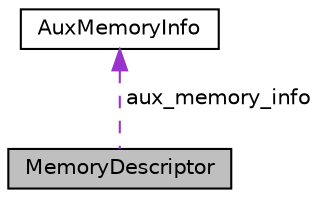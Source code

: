 digraph "MemoryDescriptor"
{
 // LATEX_PDF_SIZE
  edge [fontname="Helvetica",fontsize="10",labelfontname="Helvetica",labelfontsize="10"];
  node [fontname="Helvetica",fontsize="10",shape=record];
  Node1 [label="MemoryDescriptor",height=0.2,width=0.4,color="black", fillcolor="grey75", style="filled", fontcolor="black",tooltip="Descriptor of a workload tensor memory."];
  Node2 -> Node1 [dir="back",color="darkorchid3",fontsize="10",style="dashed",label=" aux_memory_info" ,fontname="Helvetica"];
  Node2 [label="AuxMemoryInfo",height=0.2,width=0.4,color="black", fillcolor="white", style="filled",URL="$structarm__compute_1_1experimental_1_1dynamic__fusion_1_1_aux_memory_info.xhtml",tooltip="Memory information for tensors with MemoryType::Auxiliary."];
}
